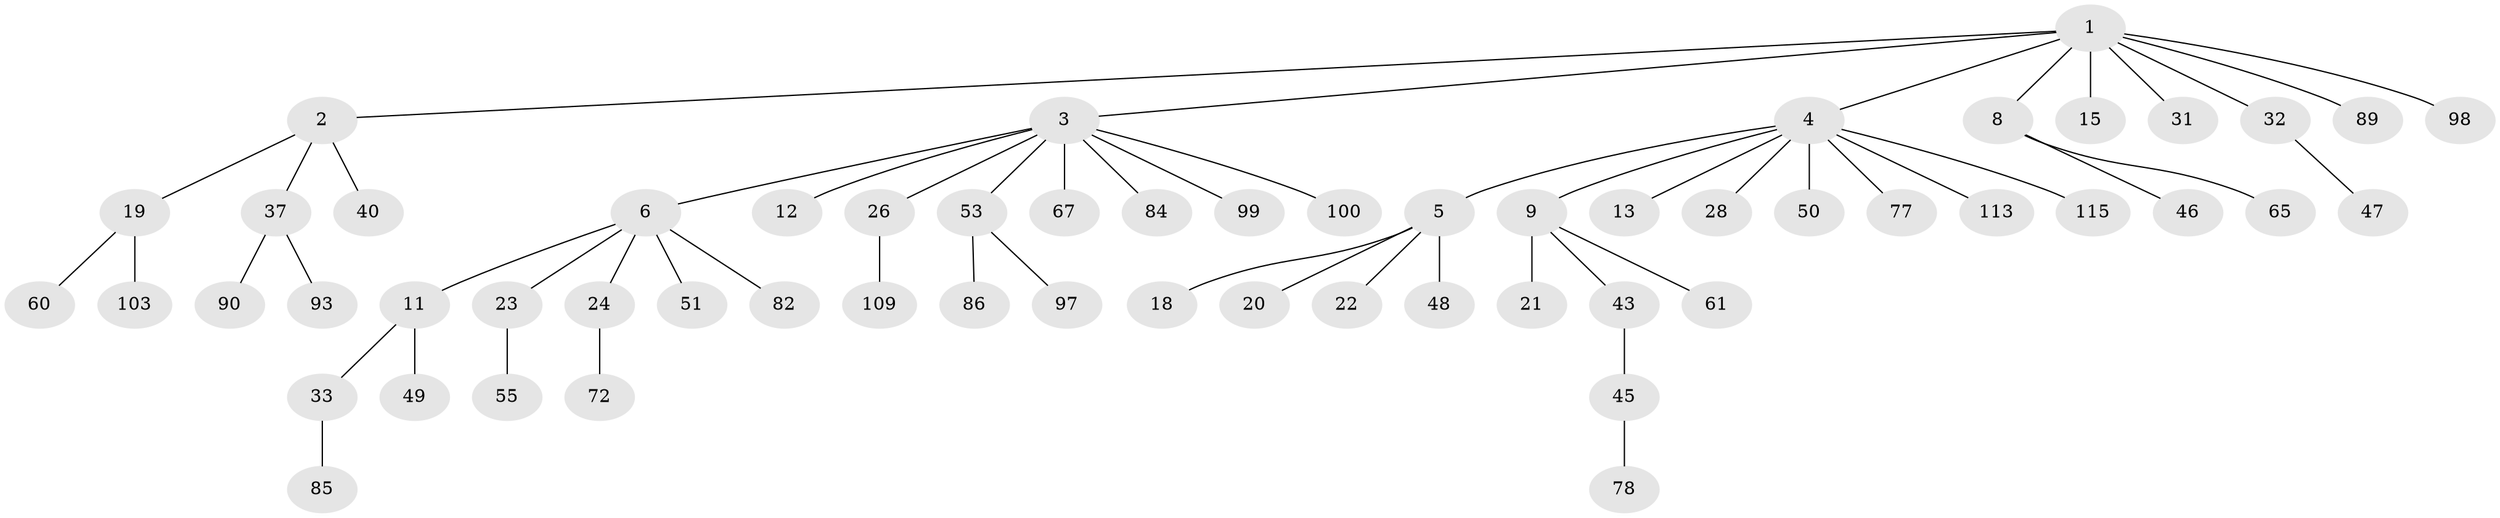 // original degree distribution, {9: 0.008547008547008548, 4: 0.06837606837606838, 8: 0.008547008547008548, 5: 0.017094017094017096, 6: 0.008547008547008548, 3: 0.1623931623931624, 1: 0.5128205128205128, 2: 0.21367521367521367}
// Generated by graph-tools (version 1.1) at 2025/15/03/09/25 04:15:28]
// undirected, 58 vertices, 57 edges
graph export_dot {
graph [start="1"]
  node [color=gray90,style=filled];
  1;
  2;
  3 [super="+10"];
  4 [super="+7+68"];
  5;
  6;
  8;
  9 [super="+16+25"];
  11;
  12;
  13;
  15 [super="+63+27"];
  18;
  19 [super="+69+104"];
  20 [super="+64+41+92"];
  21 [super="+101"];
  22;
  23 [super="+30+57"];
  24 [super="+108+35"];
  26 [super="+79"];
  28 [super="+73"];
  31;
  32 [super="+66+58"];
  33 [super="+34"];
  37 [super="+107+42"];
  40;
  43;
  45 [super="+52"];
  46 [super="+74"];
  47;
  48 [super="+76"];
  49 [super="+83"];
  50;
  51;
  53;
  55 [super="+56+106"];
  60;
  61 [super="+88+114"];
  65 [super="+71"];
  67 [super="+111"];
  72 [super="+81+116"];
  77;
  78;
  82 [super="+96"];
  84;
  85;
  86;
  89;
  90;
  93;
  97 [super="+117"];
  98;
  99;
  100;
  103;
  109;
  113;
  115;
  1 -- 2;
  1 -- 3;
  1 -- 4;
  1 -- 8;
  1 -- 15;
  1 -- 31;
  1 -- 32;
  1 -- 89;
  1 -- 98;
  2 -- 19;
  2 -- 37;
  2 -- 40;
  3 -- 6;
  3 -- 53;
  3 -- 67;
  3 -- 100;
  3 -- 99;
  3 -- 84;
  3 -- 26;
  3 -- 12;
  4 -- 5;
  4 -- 28;
  4 -- 50;
  4 -- 113;
  4 -- 115;
  4 -- 9;
  4 -- 13;
  4 -- 77;
  5 -- 18;
  5 -- 20;
  5 -- 22;
  5 -- 48;
  6 -- 11;
  6 -- 23;
  6 -- 24;
  6 -- 51;
  6 -- 82;
  8 -- 46;
  8 -- 65;
  9 -- 21;
  9 -- 43;
  9 -- 61;
  11 -- 33;
  11 -- 49;
  19 -- 60;
  19 -- 103;
  23 -- 55;
  24 -- 72;
  26 -- 109;
  32 -- 47;
  33 -- 85;
  37 -- 90;
  37 -- 93;
  43 -- 45;
  45 -- 78;
  53 -- 86;
  53 -- 97;
}
